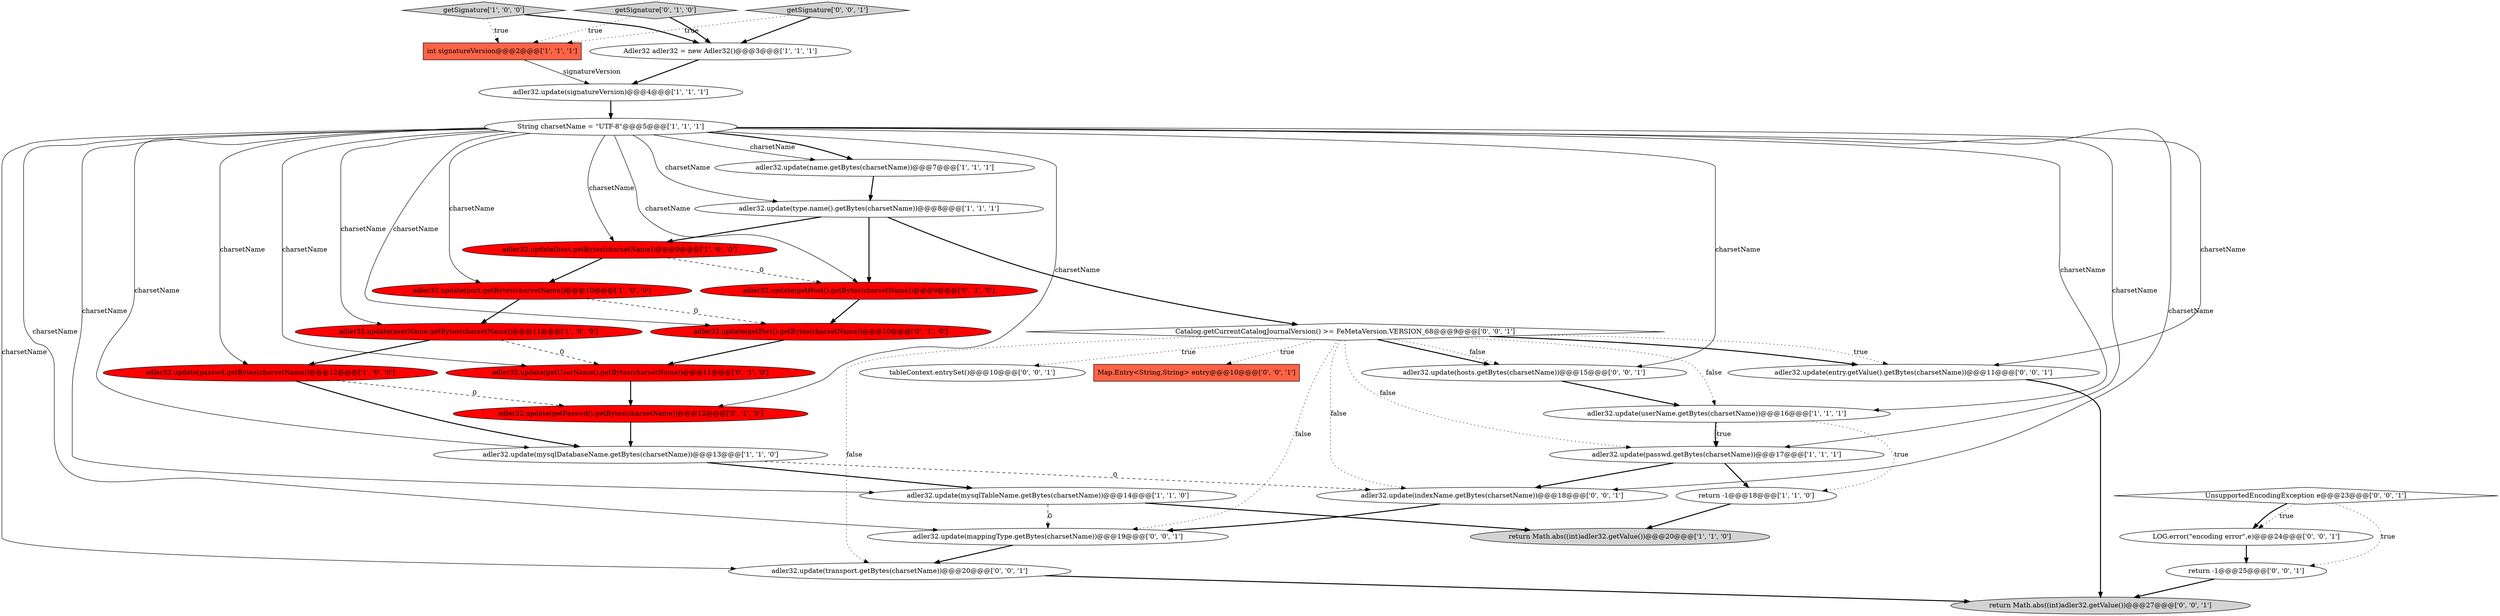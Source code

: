 digraph {
33 [style = filled, label = "adler32.update(hosts.getBytes(charsetName))@@@15@@@['0', '0', '1']", fillcolor = white, shape = ellipse image = "AAA0AAABBB3BBB"];
34 [style = filled, label = "adler32.update(entry.getValue().getBytes(charsetName))@@@11@@@['0', '0', '1']", fillcolor = white, shape = ellipse image = "AAA0AAABBB3BBB"];
12 [style = filled, label = "adler32.update(signatureVersion)@@@4@@@['1', '1', '1']", fillcolor = white, shape = ellipse image = "AAA0AAABBB1BBB"];
4 [style = filled, label = "getSignature['1', '0', '0']", fillcolor = lightgray, shape = diamond image = "AAA0AAABBB1BBB"];
24 [style = filled, label = "UnsupportedEncodingException e@@@23@@@['0', '0', '1']", fillcolor = white, shape = diamond image = "AAA0AAABBB3BBB"];
13 [style = filled, label = "adler32.update(name.getBytes(charsetName))@@@7@@@['1', '1', '1']", fillcolor = white, shape = ellipse image = "AAA0AAABBB1BBB"];
20 [style = filled, label = "adler32.update(getPasswd().getBytes(charsetName))@@@12@@@['0', '1', '0']", fillcolor = red, shape = ellipse image = "AAA1AAABBB2BBB"];
11 [style = filled, label = "adler32.update(host.getBytes(charsetName))@@@9@@@['1', '0', '0']", fillcolor = red, shape = ellipse image = "AAA1AAABBB1BBB"];
10 [style = filled, label = "return -1@@@18@@@['1', '1', '0']", fillcolor = white, shape = ellipse image = "AAA0AAABBB1BBB"];
27 [style = filled, label = "adler32.update(transport.getBytes(charsetName))@@@20@@@['0', '0', '1']", fillcolor = white, shape = ellipse image = "AAA0AAABBB3BBB"];
30 [style = filled, label = "getSignature['0', '0', '1']", fillcolor = lightgray, shape = diamond image = "AAA0AAABBB3BBB"];
2 [style = filled, label = "adler32.update(port.getBytes(charsetName))@@@10@@@['1', '0', '0']", fillcolor = red, shape = ellipse image = "AAA1AAABBB1BBB"];
21 [style = filled, label = "getSignature['0', '1', '0']", fillcolor = lightgray, shape = diamond image = "AAA0AAABBB2BBB"];
3 [style = filled, label = "adler32.update(passwd.getBytes(charsetName))@@@17@@@['1', '1', '1']", fillcolor = white, shape = ellipse image = "AAA0AAABBB1BBB"];
28 [style = filled, label = "LOG.error(\"encoding error\",e)@@@24@@@['0', '0', '1']", fillcolor = white, shape = ellipse image = "AAA0AAABBB3BBB"];
22 [style = filled, label = "Catalog.getCurrentCatalogJournalVersion() >= FeMetaVersion.VERSION_68@@@9@@@['0', '0', '1']", fillcolor = white, shape = diamond image = "AAA0AAABBB3BBB"];
16 [style = filled, label = "adler32.update(mysqlTableName.getBytes(charsetName))@@@14@@@['1', '1', '0']", fillcolor = white, shape = ellipse image = "AAA0AAABBB1BBB"];
0 [style = filled, label = "adler32.update(userName.getBytes(charsetName))@@@11@@@['1', '0', '0']", fillcolor = red, shape = ellipse image = "AAA1AAABBB1BBB"];
23 [style = filled, label = "adler32.update(indexName.getBytes(charsetName))@@@18@@@['0', '0', '1']", fillcolor = white, shape = ellipse image = "AAA0AAABBB3BBB"];
29 [style = filled, label = "adler32.update(mappingType.getBytes(charsetName))@@@19@@@['0', '0', '1']", fillcolor = white, shape = ellipse image = "AAA0AAABBB3BBB"];
15 [style = filled, label = "adler32.update(userName.getBytes(charsetName))@@@16@@@['1', '1', '1']", fillcolor = white, shape = ellipse image = "AAA0AAABBB1BBB"];
19 [style = filled, label = "adler32.update(getUserName().getBytes(charsetName))@@@11@@@['0', '1', '0']", fillcolor = red, shape = ellipse image = "AAA1AAABBB2BBB"];
14 [style = filled, label = "adler32.update(passwd.getBytes(charsetName))@@@12@@@['1', '0', '0']", fillcolor = red, shape = ellipse image = "AAA1AAABBB1BBB"];
18 [style = filled, label = "adler32.update(getPort().getBytes(charsetName))@@@10@@@['0', '1', '0']", fillcolor = red, shape = ellipse image = "AAA1AAABBB2BBB"];
7 [style = filled, label = "adler32.update(mysqlDatabaseName.getBytes(charsetName))@@@13@@@['1', '1', '0']", fillcolor = white, shape = ellipse image = "AAA0AAABBB1BBB"];
6 [style = filled, label = "adler32.update(type.name().getBytes(charsetName))@@@8@@@['1', '1', '1']", fillcolor = white, shape = ellipse image = "AAA0AAABBB1BBB"];
25 [style = filled, label = "tableContext.entrySet()@@@10@@@['0', '0', '1']", fillcolor = white, shape = ellipse image = "AAA0AAABBB3BBB"];
5 [style = filled, label = "int signatureVersion@@@2@@@['1', '1', '1']", fillcolor = tomato, shape = box image = "AAA0AAABBB1BBB"];
17 [style = filled, label = "adler32.update(getHost().getBytes(charsetName))@@@9@@@['0', '1', '0']", fillcolor = red, shape = ellipse image = "AAA1AAABBB2BBB"];
26 [style = filled, label = "Map.Entry<String,String> entry@@@10@@@['0', '0', '1']", fillcolor = tomato, shape = box image = "AAA0AAABBB3BBB"];
31 [style = filled, label = "return -1@@@25@@@['0', '0', '1']", fillcolor = white, shape = ellipse image = "AAA0AAABBB3BBB"];
1 [style = filled, label = "return Math.abs((int)adler32.getValue())@@@20@@@['1', '1', '0']", fillcolor = lightgray, shape = ellipse image = "AAA0AAABBB1BBB"];
8 [style = filled, label = "String charsetName = \"UTF-8\"@@@5@@@['1', '1', '1']", fillcolor = white, shape = ellipse image = "AAA0AAABBB1BBB"];
32 [style = filled, label = "return Math.abs((int)adler32.getValue())@@@27@@@['0', '0', '1']", fillcolor = lightgray, shape = ellipse image = "AAA0AAABBB3BBB"];
9 [style = filled, label = "Adler32 adler32 = new Adler32()@@@3@@@['1', '1', '1']", fillcolor = white, shape = ellipse image = "AAA0AAABBB1BBB"];
22->34 [style = dotted, label="true"];
6->17 [style = bold, label=""];
8->17 [style = solid, label="charsetName"];
4->9 [style = bold, label=""];
24->28 [style = bold, label=""];
4->5 [style = dotted, label="true"];
30->5 [style = dotted, label="true"];
22->33 [style = bold, label=""];
27->32 [style = bold, label=""];
7->23 [style = dashed, label="0"];
5->12 [style = solid, label="signatureVersion"];
8->29 [style = solid, label="charsetName"];
8->15 [style = solid, label="charsetName"];
22->3 [style = dotted, label="false"];
33->15 [style = bold, label=""];
6->22 [style = bold, label=""];
22->29 [style = dotted, label="false"];
0->19 [style = dashed, label="0"];
31->32 [style = bold, label=""];
19->20 [style = bold, label=""];
28->31 [style = bold, label=""];
8->34 [style = solid, label="charsetName"];
22->25 [style = dotted, label="true"];
24->31 [style = dotted, label="true"];
18->19 [style = bold, label=""];
22->27 [style = dotted, label="false"];
14->20 [style = dashed, label="0"];
15->10 [style = dotted, label="true"];
30->9 [style = bold, label=""];
11->17 [style = dashed, label="0"];
8->23 [style = solid, label="charsetName"];
15->3 [style = bold, label=""];
24->28 [style = dotted, label="true"];
8->2 [style = solid, label="charsetName"];
8->11 [style = solid, label="charsetName"];
11->2 [style = bold, label=""];
8->20 [style = solid, label="charsetName"];
8->18 [style = solid, label="charsetName"];
14->7 [style = bold, label=""];
23->29 [style = bold, label=""];
15->3 [style = dotted, label="true"];
3->10 [style = bold, label=""];
29->27 [style = bold, label=""];
3->23 [style = bold, label=""];
0->14 [style = bold, label=""];
2->0 [style = bold, label=""];
21->9 [style = bold, label=""];
8->16 [style = solid, label="charsetName"];
8->0 [style = solid, label="charsetName"];
8->14 [style = solid, label="charsetName"];
16->1 [style = bold, label=""];
22->26 [style = dotted, label="true"];
12->8 [style = bold, label=""];
8->27 [style = solid, label="charsetName"];
6->11 [style = bold, label=""];
22->34 [style = bold, label=""];
7->16 [style = bold, label=""];
8->13 [style = solid, label="charsetName"];
22->23 [style = dotted, label="false"];
2->18 [style = dashed, label="0"];
8->19 [style = solid, label="charsetName"];
16->29 [style = dashed, label="0"];
8->33 [style = solid, label="charsetName"];
34->32 [style = bold, label=""];
8->6 [style = solid, label="charsetName"];
8->7 [style = solid, label="charsetName"];
9->12 [style = bold, label=""];
22->15 [style = dotted, label="false"];
13->6 [style = bold, label=""];
20->7 [style = bold, label=""];
22->33 [style = dotted, label="false"];
10->1 [style = bold, label=""];
8->3 [style = solid, label="charsetName"];
17->18 [style = bold, label=""];
8->13 [style = bold, label=""];
21->5 [style = dotted, label="true"];
}
